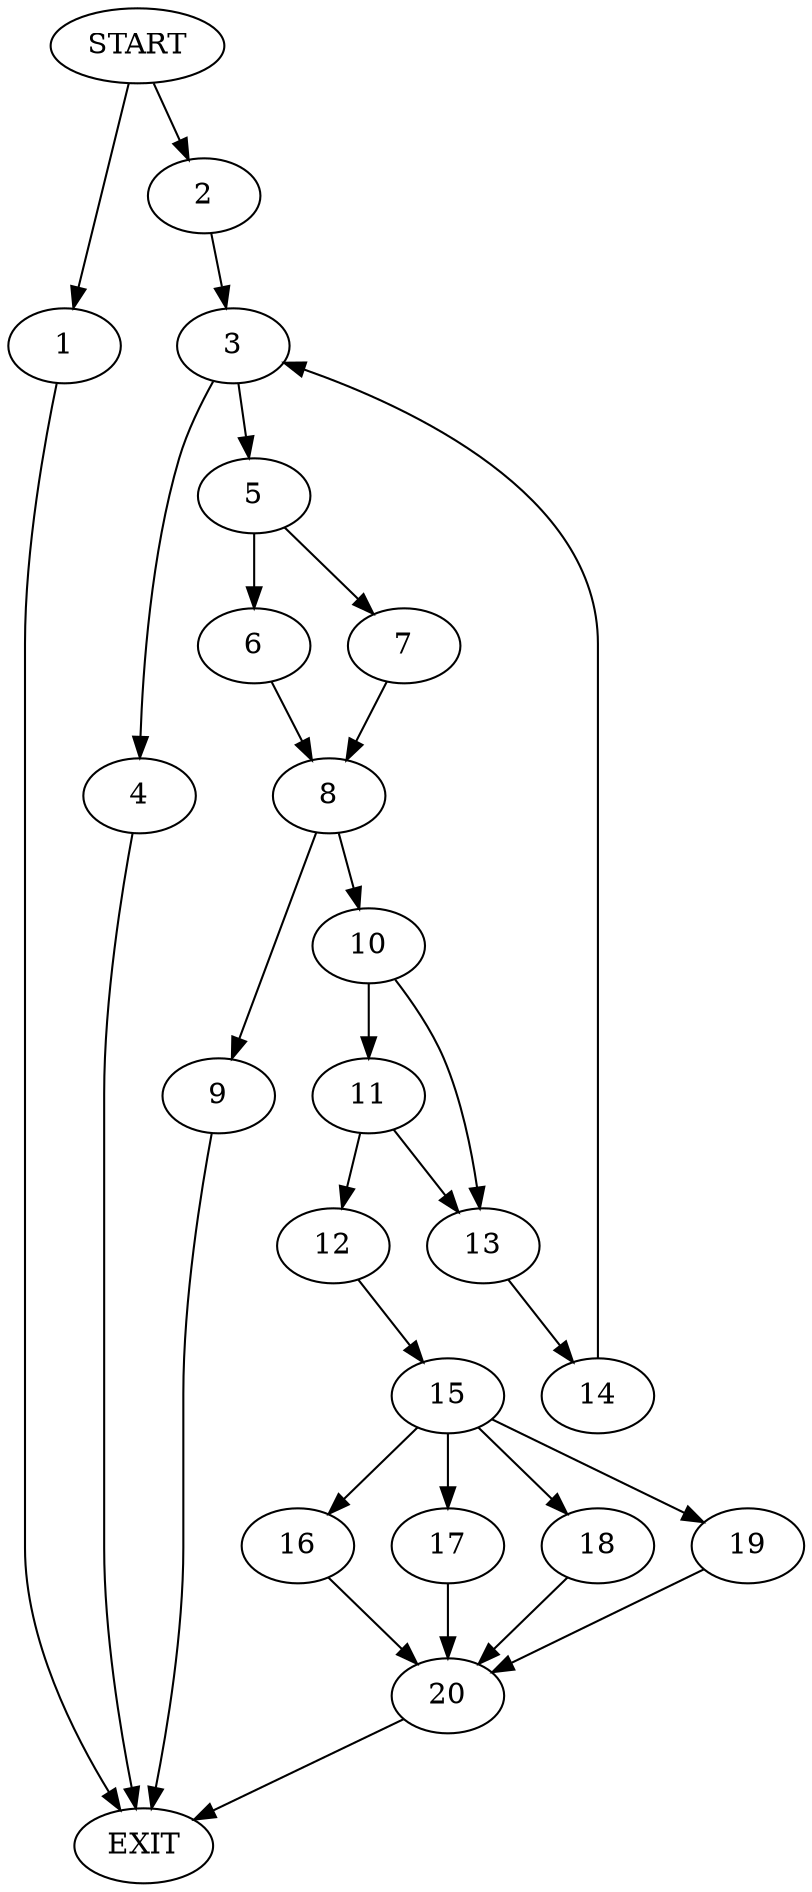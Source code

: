 digraph { 
0 [label="START"];
1;
2;
3;
4;
5;
6;
7;
8;
9;
10;
11;
12;
13;
14;
15;
16;
17;
18;
19;
20;
21[label="EXIT"];
0 -> 1;
0 -> 2;
1 -> 21;
2 -> 3;
3 -> 4;
3 -> 5;
4 -> 21;
5 -> 6;
5 -> 7;
6 -> 8;
7 -> 8;
8 -> 9;
8 -> 10;
9 -> 21;
10 -> 11;
10 -> 13;
11 -> 12;
11 -> 13;
12 -> 15;
13 -> 14;
14 -> 3;
15 -> 19;
15 -> 16;
15:s2 -> 17;
15:s3 -> 18;
16 -> 20;
17 -> 20;
18 -> 20;
19 -> 20;
20 -> 21;
}